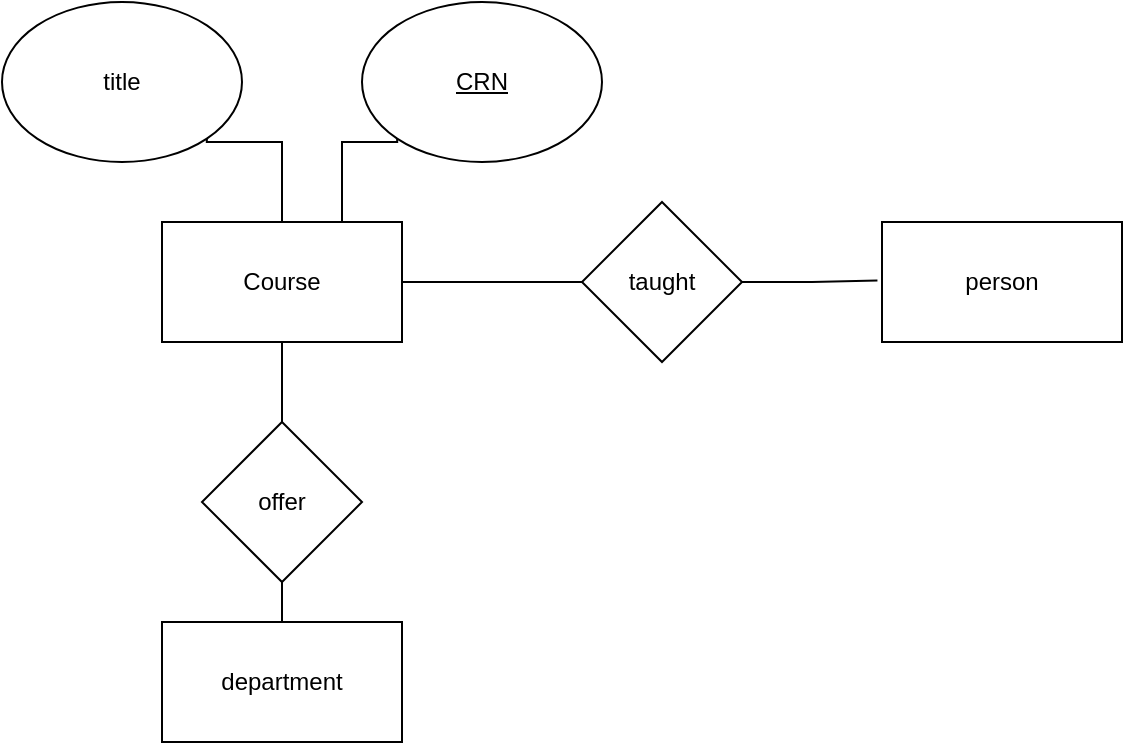 <mxfile version="21.0.6" type="github">
  <diagram id="4mfwfn_U5UDbq6bqeZar" name="第 1 页">
    <mxGraphModel dx="1000" dy="578" grid="1" gridSize="10" guides="1" tooltips="1" connect="1" arrows="1" fold="1" page="1" pageScale="1" pageWidth="827" pageHeight="1169" math="0" shadow="0">
      <root>
        <mxCell id="0" />
        <mxCell id="1" parent="0" />
        <mxCell id="c9e2M7kcOkfjXdV6clcm-14" style="edgeStyle=orthogonalEdgeStyle;rounded=0;orthogonalLoop=1;jettySize=auto;html=1;exitX=0.5;exitY=1;exitDx=0;exitDy=0;entryX=0.5;entryY=0;entryDx=0;entryDy=0;endArrow=none;endFill=0;" edge="1" parent="1" source="-YDh8YO5cCQ9muC20Zy2-2" target="c9e2M7kcOkfjXdV6clcm-6">
          <mxGeometry relative="1" as="geometry" />
        </mxCell>
        <mxCell id="-YDh8YO5cCQ9muC20Zy2-2" value="Course" style="rounded=0;whiteSpace=wrap;html=1;" parent="1" vertex="1">
          <mxGeometry x="80" y="180" width="120" height="60" as="geometry" />
        </mxCell>
        <mxCell id="c9e2M7kcOkfjXdV6clcm-9" style="edgeStyle=orthogonalEdgeStyle;rounded=0;orthogonalLoop=1;jettySize=auto;html=1;exitX=1;exitY=1;exitDx=0;exitDy=0;entryX=0.5;entryY=0;entryDx=0;entryDy=0;strokeColor=default;endArrow=none;endFill=0;" edge="1" parent="1" source="c9e2M7kcOkfjXdV6clcm-1" target="-YDh8YO5cCQ9muC20Zy2-2">
          <mxGeometry relative="1" as="geometry">
            <Array as="points">
              <mxPoint x="102" y="140" />
              <mxPoint x="140" y="140" />
            </Array>
          </mxGeometry>
        </mxCell>
        <mxCell id="c9e2M7kcOkfjXdV6clcm-1" value="title" style="ellipse;whiteSpace=wrap;html=1;" vertex="1" parent="1">
          <mxGeometry y="70" width="120" height="80" as="geometry" />
        </mxCell>
        <mxCell id="c9e2M7kcOkfjXdV6clcm-10" style="edgeStyle=orthogonalEdgeStyle;rounded=0;orthogonalLoop=1;jettySize=auto;html=1;exitX=0;exitY=1;exitDx=0;exitDy=0;entryX=0.75;entryY=0;entryDx=0;entryDy=0;endArrow=none;endFill=0;" edge="1" parent="1" source="c9e2M7kcOkfjXdV6clcm-2" target="-YDh8YO5cCQ9muC20Zy2-2">
          <mxGeometry relative="1" as="geometry">
            <Array as="points">
              <mxPoint x="198" y="140" />
              <mxPoint x="170" y="140" />
            </Array>
          </mxGeometry>
        </mxCell>
        <mxCell id="c9e2M7kcOkfjXdV6clcm-2" value="&lt;u&gt;CRN&lt;/u&gt;" style="ellipse;whiteSpace=wrap;html=1;" vertex="1" parent="1">
          <mxGeometry x="180" y="70" width="120" height="80" as="geometry" />
        </mxCell>
        <mxCell id="c9e2M7kcOkfjXdV6clcm-3" value="person&lt;br&gt;" style="whiteSpace=wrap;html=1;" vertex="1" parent="1">
          <mxGeometry x="440" y="180" width="120" height="60" as="geometry" />
        </mxCell>
        <mxCell id="c9e2M7kcOkfjXdV6clcm-13" style="edgeStyle=orthogonalEdgeStyle;rounded=0;orthogonalLoop=1;jettySize=auto;html=1;endArrow=none;endFill=0;" edge="1" parent="1" source="c9e2M7kcOkfjXdV6clcm-5" target="c9e2M7kcOkfjXdV6clcm-6">
          <mxGeometry relative="1" as="geometry" />
        </mxCell>
        <mxCell id="c9e2M7kcOkfjXdV6clcm-5" value="department" style="whiteSpace=wrap;html=1;" vertex="1" parent="1">
          <mxGeometry x="80" y="380" width="120" height="60" as="geometry" />
        </mxCell>
        <mxCell id="c9e2M7kcOkfjXdV6clcm-6" value="offer" style="rhombus;whiteSpace=wrap;html=1;" vertex="1" parent="1">
          <mxGeometry x="100" y="280" width="80" height="80" as="geometry" />
        </mxCell>
        <mxCell id="c9e2M7kcOkfjXdV6clcm-11" style="edgeStyle=orthogonalEdgeStyle;rounded=0;orthogonalLoop=1;jettySize=auto;html=1;exitX=0;exitY=0.5;exitDx=0;exitDy=0;entryX=1;entryY=0.5;entryDx=0;entryDy=0;endArrow=none;endFill=0;" edge="1" parent="1" source="c9e2M7kcOkfjXdV6clcm-7" target="-YDh8YO5cCQ9muC20Zy2-2">
          <mxGeometry relative="1" as="geometry" />
        </mxCell>
        <mxCell id="c9e2M7kcOkfjXdV6clcm-12" style="edgeStyle=orthogonalEdgeStyle;rounded=0;orthogonalLoop=1;jettySize=auto;html=1;entryX=-0.019;entryY=0.487;entryDx=0;entryDy=0;entryPerimeter=0;endArrow=none;endFill=0;" edge="1" parent="1" source="c9e2M7kcOkfjXdV6clcm-7" target="c9e2M7kcOkfjXdV6clcm-3">
          <mxGeometry relative="1" as="geometry" />
        </mxCell>
        <mxCell id="c9e2M7kcOkfjXdV6clcm-7" value="taught" style="rhombus;whiteSpace=wrap;html=1;" vertex="1" parent="1">
          <mxGeometry x="290" y="170" width="80" height="80" as="geometry" />
        </mxCell>
      </root>
    </mxGraphModel>
  </diagram>
</mxfile>
